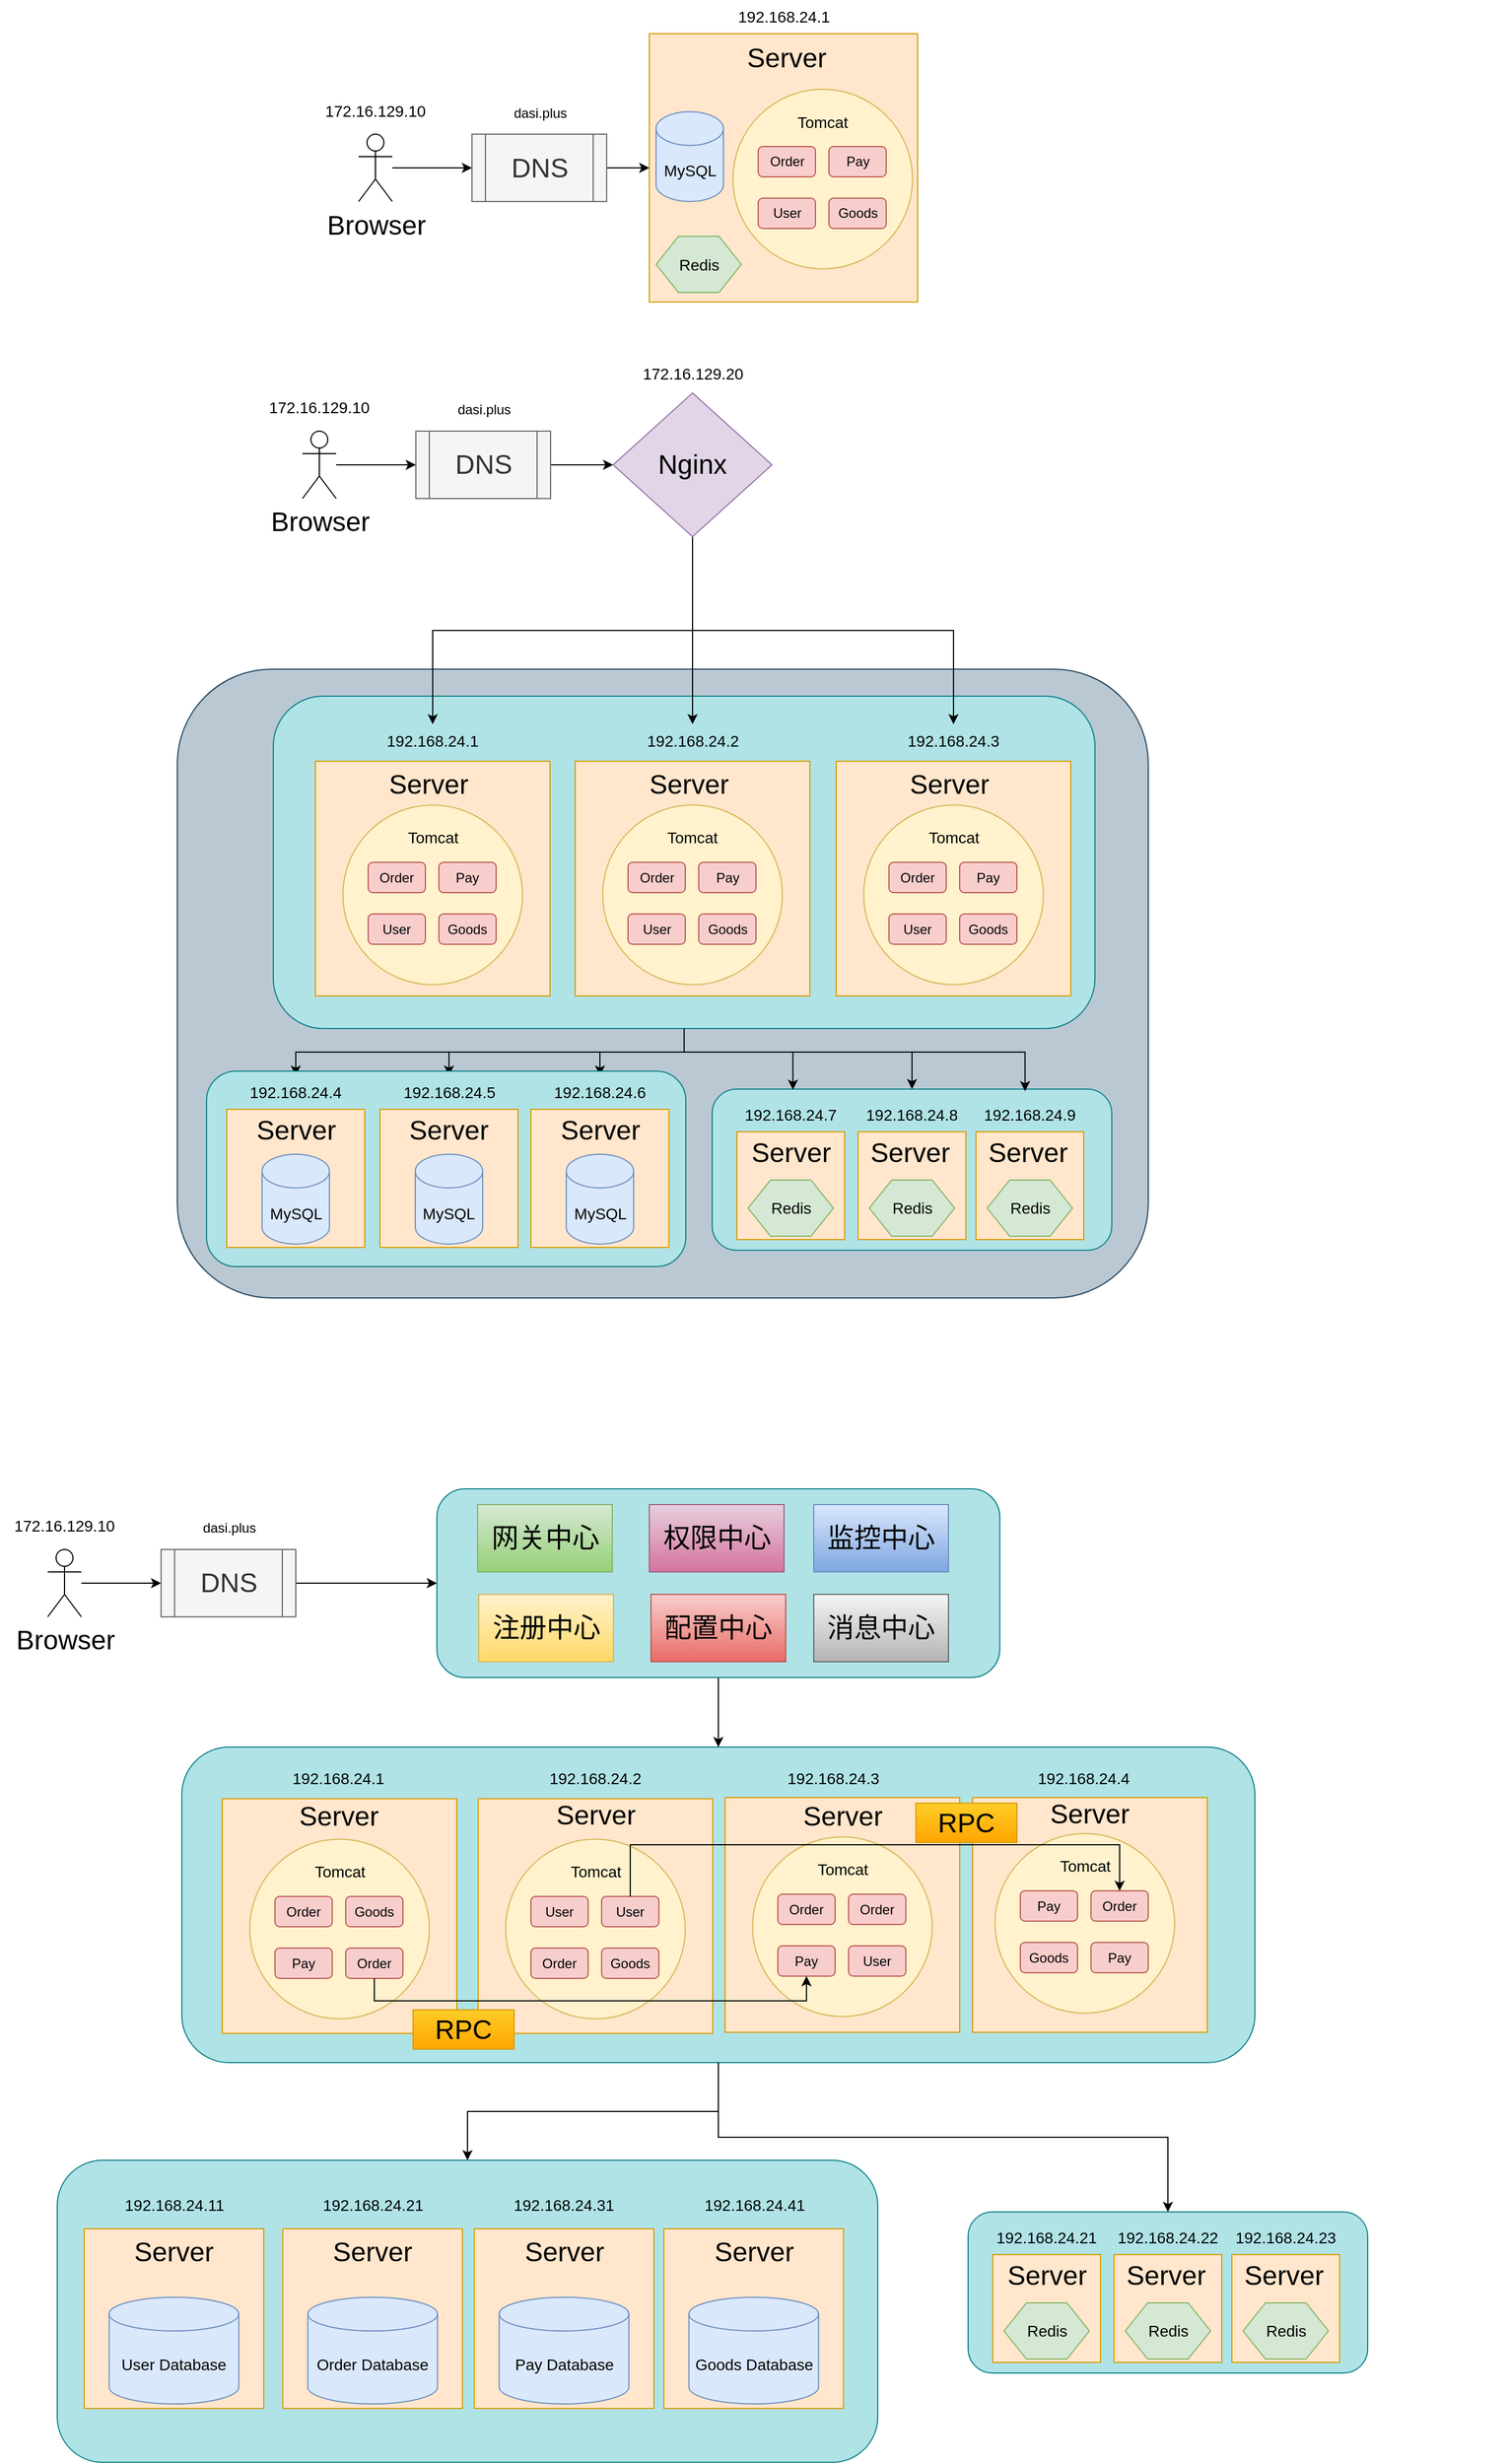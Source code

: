 <mxfile version="28.1.2">
  <diagram name="第 1 页" id="Op_Hxy2KZqNl0zdX5QgX">
    <mxGraphModel dx="1182" dy="1007" grid="0" gridSize="10" guides="1" tooltips="1" connect="1" arrows="1" fold="1" page="1" pageScale="1" pageWidth="2339" pageHeight="3300" background="none" math="0" shadow="0">
      <root>
        <mxCell id="0" />
        <mxCell id="1" parent="0" />
        <mxCell id="wkMadTR8w1mrKC2IVPZv-110" value="" style="rounded=1;whiteSpace=wrap;html=1;fillColor=#bac8d3;strokeColor=#23445d;" vertex="1" parent="1">
          <mxGeometry x="318" y="692" width="865" height="560" as="geometry" />
        </mxCell>
        <mxCell id="wkMadTR8w1mrKC2IVPZv-116" style="edgeStyle=orthogonalEdgeStyle;rounded=0;orthogonalLoop=1;jettySize=auto;html=1;exitX=0.5;exitY=1;exitDx=0;exitDy=0;entryX=0.5;entryY=0;entryDx=0;entryDy=0;" edge="1" parent="1" source="wkMadTR8w1mrKC2IVPZv-101" target="wkMadTR8w1mrKC2IVPZv-91">
          <mxGeometry relative="1" as="geometry" />
        </mxCell>
        <mxCell id="wkMadTR8w1mrKC2IVPZv-118" style="edgeStyle=orthogonalEdgeStyle;rounded=0;orthogonalLoop=1;jettySize=auto;html=1;exitX=0.5;exitY=1;exitDx=0;exitDy=0;entryX=0.5;entryY=0;entryDx=0;entryDy=0;" edge="1" parent="1" source="wkMadTR8w1mrKC2IVPZv-101" target="wkMadTR8w1mrKC2IVPZv-90">
          <mxGeometry relative="1" as="geometry" />
        </mxCell>
        <mxCell id="wkMadTR8w1mrKC2IVPZv-119" style="edgeStyle=orthogonalEdgeStyle;rounded=0;orthogonalLoop=1;jettySize=auto;html=1;exitX=0.5;exitY=1;exitDx=0;exitDy=0;entryX=0.5;entryY=0;entryDx=0;entryDy=0;" edge="1" parent="1" source="wkMadTR8w1mrKC2IVPZv-101" target="wkMadTR8w1mrKC2IVPZv-92">
          <mxGeometry relative="1" as="geometry" />
        </mxCell>
        <mxCell id="wkMadTR8w1mrKC2IVPZv-122" style="edgeStyle=orthogonalEdgeStyle;rounded=0;orthogonalLoop=1;jettySize=auto;html=1;exitX=0.5;exitY=1;exitDx=0;exitDy=0;entryX=0.5;entryY=0;entryDx=0;entryDy=0;" edge="1" parent="1" source="wkMadTR8w1mrKC2IVPZv-101" target="wkMadTR8w1mrKC2IVPZv-103">
          <mxGeometry relative="1" as="geometry">
            <Array as="points">
              <mxPoint x="770" y="1033" />
              <mxPoint x="973" y="1033" />
            </Array>
          </mxGeometry>
        </mxCell>
        <mxCell id="wkMadTR8w1mrKC2IVPZv-101" value="" style="rounded=1;whiteSpace=wrap;html=1;fillColor=#b0e3e6;strokeColor=#0e8088;" vertex="1" parent="1">
          <mxGeometry x="403.5" y="716" width="732" height="296" as="geometry" />
        </mxCell>
        <mxCell id="ODwu-5jBPMra2QIRM7yy-1" value="" style="whiteSpace=wrap;html=1;aspect=fixed;fillColor=#ffe6cc;strokeColor=#d79b00;" parent="1" vertex="1">
          <mxGeometry x="738.5" y="126" width="239" height="239" as="geometry" />
        </mxCell>
        <mxCell id="wkMadTR8w1mrKC2IVPZv-1" value="&lt;font style=&quot;font-size: 24px;&quot;&gt;Server&lt;/font&gt;" style="text;html=1;align=center;verticalAlign=middle;whiteSpace=wrap;rounded=0;" vertex="1" parent="1">
          <mxGeometry x="811" y="132.5" width="100" height="30" as="geometry" />
        </mxCell>
        <mxCell id="wkMadTR8w1mrKC2IVPZv-2" value="&lt;font style=&quot;font-size: 14px;&quot;&gt;MySQL&lt;/font&gt;" style="shape=cylinder3;whiteSpace=wrap;html=1;boundedLbl=1;backgroundOutline=1;size=15;fillColor=#dae8fc;strokeColor=#6c8ebf;" vertex="1" parent="1">
          <mxGeometry x="744.5" y="195.5" width="60" height="80" as="geometry" />
        </mxCell>
        <mxCell id="wkMadTR8w1mrKC2IVPZv-3" value="&lt;font style=&quot;font-size: 14px;&quot;&gt;Redis&lt;/font&gt;" style="shape=hexagon;perimeter=hexagonPerimeter2;whiteSpace=wrap;html=1;fixedSize=1;fillColor=#d5e8d4;strokeColor=#82b366;" vertex="1" parent="1">
          <mxGeometry x="744.5" y="306.5" width="76" height="50" as="geometry" />
        </mxCell>
        <mxCell id="wkMadTR8w1mrKC2IVPZv-5" value="&lt;font style=&quot;font-size: 14px;&quot;&gt;192.168.24.1&lt;/font&gt;" style="text;html=1;align=center;verticalAlign=middle;whiteSpace=wrap;rounded=0;" vertex="1" parent="1">
          <mxGeometry x="800.5" y="96" width="115" height="30" as="geometry" />
        </mxCell>
        <mxCell id="wkMadTR8w1mrKC2IVPZv-15" style="edgeStyle=orthogonalEdgeStyle;rounded=0;orthogonalLoop=1;jettySize=auto;html=1;entryX=0;entryY=0.5;entryDx=0;entryDy=0;" edge="1" parent="1" source="wkMadTR8w1mrKC2IVPZv-6" target="wkMadTR8w1mrKC2IVPZv-12">
          <mxGeometry relative="1" as="geometry" />
        </mxCell>
        <mxCell id="wkMadTR8w1mrKC2IVPZv-6" value="&lt;font style=&quot;font-size: 24px;&quot;&gt;Browser&lt;/font&gt;" style="shape=umlActor;verticalLabelPosition=bottom;verticalAlign=top;html=1;outlineConnect=0;" vertex="1" parent="1">
          <mxGeometry x="479.5" y="215.5" width="30" height="60" as="geometry" />
        </mxCell>
        <mxCell id="wkMadTR8w1mrKC2IVPZv-24" style="edgeStyle=orthogonalEdgeStyle;rounded=0;orthogonalLoop=1;jettySize=auto;html=1;exitX=1;exitY=0.5;exitDx=0;exitDy=0;entryX=0;entryY=0.5;entryDx=0;entryDy=0;" edge="1" parent="1" source="wkMadTR8w1mrKC2IVPZv-12" target="ODwu-5jBPMra2QIRM7yy-1">
          <mxGeometry relative="1" as="geometry" />
        </mxCell>
        <mxCell id="wkMadTR8w1mrKC2IVPZv-12" value="&lt;font style=&quot;font-size: 24px;&quot;&gt;DNS&lt;/font&gt;" style="shape=process;whiteSpace=wrap;html=1;backgroundOutline=1;fillColor=#f5f5f5;strokeColor=#666666;fontColor=#333333;" vertex="1" parent="1">
          <mxGeometry x="580.5" y="215.5" width="120" height="60" as="geometry" />
        </mxCell>
        <mxCell id="wkMadTR8w1mrKC2IVPZv-16" value="dasi.plus" style="text;html=1;align=center;verticalAlign=middle;resizable=0;points=[];autosize=1;strokeColor=none;fillColor=none;" vertex="1" parent="1">
          <mxGeometry x="608" y="183.5" width="65" height="26" as="geometry" />
        </mxCell>
        <mxCell id="wkMadTR8w1mrKC2IVPZv-23" value="" style="ellipse;whiteSpace=wrap;html=1;aspect=fixed;fillColor=#fff2cc;strokeColor=#d6b656;" vertex="1" parent="1">
          <mxGeometry x="813" y="175.5" width="160" height="160" as="geometry" />
        </mxCell>
        <mxCell id="wkMadTR8w1mrKC2IVPZv-17" value="&lt;font style=&quot;font-size: 14px;&quot;&gt;Tomcat&lt;/font&gt;" style="text;html=1;align=center;verticalAlign=middle;whiteSpace=wrap;rounded=0;" vertex="1" parent="1">
          <mxGeometry x="863" y="189.5" width="60" height="30" as="geometry" />
        </mxCell>
        <mxCell id="wkMadTR8w1mrKC2IVPZv-18" value="Order" style="rounded=1;whiteSpace=wrap;html=1;fillColor=#f8cecc;strokeColor=#b85450;" vertex="1" parent="1">
          <mxGeometry x="835.5" y="226.5" width="51" height="27" as="geometry" />
        </mxCell>
        <mxCell id="wkMadTR8w1mrKC2IVPZv-19" value="Pay" style="rounded=1;whiteSpace=wrap;html=1;fillColor=#f8cecc;strokeColor=#b85450;" vertex="1" parent="1">
          <mxGeometry x="898.5" y="226.5" width="51" height="27" as="geometry" />
        </mxCell>
        <mxCell id="wkMadTR8w1mrKC2IVPZv-21" value="Goods" style="rounded=1;whiteSpace=wrap;html=1;fillColor=#f8cecc;strokeColor=#b85450;" vertex="1" parent="1">
          <mxGeometry x="898.5" y="272.5" width="51" height="27" as="geometry" />
        </mxCell>
        <mxCell id="wkMadTR8w1mrKC2IVPZv-22" value="User" style="rounded=1;whiteSpace=wrap;html=1;fillColor=#f8cecc;strokeColor=#b85450;" vertex="1" parent="1">
          <mxGeometry x="835.5" y="272.5" width="51" height="27" as="geometry" />
        </mxCell>
        <mxCell id="wkMadTR8w1mrKC2IVPZv-26" value="&lt;font style=&quot;font-size: 14px;&quot;&gt;172.16.129.10&lt;/font&gt;" style="text;html=1;align=center;verticalAlign=middle;whiteSpace=wrap;rounded=0;" vertex="1" parent="1">
          <mxGeometry x="437" y="179.5" width="115" height="30" as="geometry" />
        </mxCell>
        <mxCell id="wkMadTR8w1mrKC2IVPZv-27" style="edgeStyle=orthogonalEdgeStyle;rounded=0;orthogonalLoop=1;jettySize=auto;html=1;entryX=0;entryY=0.5;entryDx=0;entryDy=0;" edge="1" parent="1" source="wkMadTR8w1mrKC2IVPZv-28" target="wkMadTR8w1mrKC2IVPZv-29">
          <mxGeometry relative="1" as="geometry" />
        </mxCell>
        <mxCell id="wkMadTR8w1mrKC2IVPZv-28" value="&lt;font style=&quot;font-size: 24px;&quot;&gt;Browser&lt;/font&gt;" style="shape=umlActor;verticalLabelPosition=bottom;verticalAlign=top;html=1;outlineConnect=0;" vertex="1" parent="1">
          <mxGeometry x="429.5" y="480" width="30" height="60" as="geometry" />
        </mxCell>
        <mxCell id="wkMadTR8w1mrKC2IVPZv-100" style="edgeStyle=orthogonalEdgeStyle;rounded=0;orthogonalLoop=1;jettySize=auto;html=1;exitX=1;exitY=0.5;exitDx=0;exitDy=0;entryX=0;entryY=0.5;entryDx=0;entryDy=0;" edge="1" parent="1" source="wkMadTR8w1mrKC2IVPZv-29" target="wkMadTR8w1mrKC2IVPZv-99">
          <mxGeometry relative="1" as="geometry" />
        </mxCell>
        <mxCell id="wkMadTR8w1mrKC2IVPZv-29" value="&lt;font style=&quot;font-size: 24px;&quot;&gt;DNS&lt;/font&gt;" style="shape=process;whiteSpace=wrap;html=1;backgroundOutline=1;fillColor=#f5f5f5;strokeColor=#666666;fontColor=#333333;" vertex="1" parent="1">
          <mxGeometry x="530.5" y="480" width="120" height="60" as="geometry" />
        </mxCell>
        <mxCell id="wkMadTR8w1mrKC2IVPZv-30" value="dasi.plus" style="text;html=1;align=center;verticalAlign=middle;resizable=0;points=[];autosize=1;strokeColor=none;fillColor=none;" vertex="1" parent="1">
          <mxGeometry x="558" y="448" width="65" height="26" as="geometry" />
        </mxCell>
        <mxCell id="wkMadTR8w1mrKC2IVPZv-31" value="&lt;font style=&quot;font-size: 14px;&quot;&gt;172.16.129.10&lt;/font&gt;" style="text;html=1;align=center;verticalAlign=middle;whiteSpace=wrap;rounded=0;" vertex="1" parent="1">
          <mxGeometry x="387" y="444" width="115" height="30" as="geometry" />
        </mxCell>
        <mxCell id="wkMadTR8w1mrKC2IVPZv-32" value="" style="whiteSpace=wrap;html=1;aspect=fixed;fillColor=#ffe6cc;strokeColor=#d79b00;" vertex="1" parent="1">
          <mxGeometry x="441" y="774" width="209" height="209" as="geometry" />
        </mxCell>
        <mxCell id="wkMadTR8w1mrKC2IVPZv-33" value="&lt;font style=&quot;font-size: 24px;&quot;&gt;Server&lt;/font&gt;" style="text;html=1;align=center;verticalAlign=middle;whiteSpace=wrap;rounded=0;" vertex="1" parent="1">
          <mxGeometry x="492" y="780" width="100" height="30" as="geometry" />
        </mxCell>
        <mxCell id="wkMadTR8w1mrKC2IVPZv-36" value="&lt;font style=&quot;font-size: 14px;&quot;&gt;192.168.24.1&lt;/font&gt;" style="text;html=1;align=center;verticalAlign=middle;whiteSpace=wrap;rounded=0;" vertex="1" parent="1">
          <mxGeometry x="488" y="741" width="115" height="30" as="geometry" />
        </mxCell>
        <mxCell id="wkMadTR8w1mrKC2IVPZv-43" value="" style="group" vertex="1" connectable="0" parent="1">
          <mxGeometry x="465.5" y="813" width="160" height="160" as="geometry" />
        </mxCell>
        <mxCell id="wkMadTR8w1mrKC2IVPZv-37" value="" style="ellipse;whiteSpace=wrap;html=1;aspect=fixed;fillColor=#fff2cc;strokeColor=#d6b656;" vertex="1" parent="wkMadTR8w1mrKC2IVPZv-43">
          <mxGeometry width="160" height="160" as="geometry" />
        </mxCell>
        <mxCell id="wkMadTR8w1mrKC2IVPZv-38" value="&lt;font style=&quot;font-size: 14px;&quot;&gt;Tomcat&lt;/font&gt;" style="text;html=1;align=center;verticalAlign=middle;whiteSpace=wrap;rounded=0;" vertex="1" parent="wkMadTR8w1mrKC2IVPZv-43">
          <mxGeometry x="50" y="14" width="60" height="30" as="geometry" />
        </mxCell>
        <mxCell id="wkMadTR8w1mrKC2IVPZv-39" value="Order" style="rounded=1;whiteSpace=wrap;html=1;fillColor=#f8cecc;strokeColor=#b85450;" vertex="1" parent="wkMadTR8w1mrKC2IVPZv-43">
          <mxGeometry x="22.5" y="51" width="51" height="27" as="geometry" />
        </mxCell>
        <mxCell id="wkMadTR8w1mrKC2IVPZv-40" value="Pay" style="rounded=1;whiteSpace=wrap;html=1;fillColor=#f8cecc;strokeColor=#b85450;" vertex="1" parent="wkMadTR8w1mrKC2IVPZv-43">
          <mxGeometry x="85.5" y="51" width="51" height="27" as="geometry" />
        </mxCell>
        <mxCell id="wkMadTR8w1mrKC2IVPZv-41" value="Goods" style="rounded=1;whiteSpace=wrap;html=1;fillColor=#f8cecc;strokeColor=#b85450;" vertex="1" parent="wkMadTR8w1mrKC2IVPZv-43">
          <mxGeometry x="85.5" y="97" width="51" height="27" as="geometry" />
        </mxCell>
        <mxCell id="wkMadTR8w1mrKC2IVPZv-42" value="User" style="rounded=1;whiteSpace=wrap;html=1;fillColor=#f8cecc;strokeColor=#b85450;" vertex="1" parent="wkMadTR8w1mrKC2IVPZv-43">
          <mxGeometry x="22.5" y="97" width="51" height="27" as="geometry" />
        </mxCell>
        <mxCell id="wkMadTR8w1mrKC2IVPZv-45" value="" style="whiteSpace=wrap;html=1;aspect=fixed;fillColor=#ffe6cc;strokeColor=#d79b00;" vertex="1" parent="1">
          <mxGeometry x="672.5" y="774" width="209" height="209" as="geometry" />
        </mxCell>
        <mxCell id="wkMadTR8w1mrKC2IVPZv-46" value="&lt;font style=&quot;font-size: 24px;&quot;&gt;Server&lt;/font&gt;" style="text;html=1;align=center;verticalAlign=middle;whiteSpace=wrap;rounded=0;" vertex="1" parent="1">
          <mxGeometry x="723.5" y="780" width="100" height="30" as="geometry" />
        </mxCell>
        <mxCell id="wkMadTR8w1mrKC2IVPZv-47" value="&lt;font style=&quot;font-size: 14px;&quot;&gt;192.168.24.2&lt;/font&gt;" style="text;html=1;align=center;verticalAlign=middle;whiteSpace=wrap;rounded=0;" vertex="1" parent="1">
          <mxGeometry x="719.5" y="741" width="115" height="30" as="geometry" />
        </mxCell>
        <mxCell id="wkMadTR8w1mrKC2IVPZv-48" value="" style="group" vertex="1" connectable="0" parent="1">
          <mxGeometry x="697" y="813" width="160" height="160" as="geometry" />
        </mxCell>
        <mxCell id="wkMadTR8w1mrKC2IVPZv-49" value="" style="ellipse;whiteSpace=wrap;html=1;aspect=fixed;fillColor=#fff2cc;strokeColor=#d6b656;" vertex="1" parent="wkMadTR8w1mrKC2IVPZv-48">
          <mxGeometry width="160" height="160" as="geometry" />
        </mxCell>
        <mxCell id="wkMadTR8w1mrKC2IVPZv-50" value="&lt;font style=&quot;font-size: 14px;&quot;&gt;Tomcat&lt;/font&gt;" style="text;html=1;align=center;verticalAlign=middle;whiteSpace=wrap;rounded=0;" vertex="1" parent="wkMadTR8w1mrKC2IVPZv-48">
          <mxGeometry x="50" y="14" width="60" height="30" as="geometry" />
        </mxCell>
        <mxCell id="wkMadTR8w1mrKC2IVPZv-51" value="Order" style="rounded=1;whiteSpace=wrap;html=1;fillColor=#f8cecc;strokeColor=#b85450;" vertex="1" parent="wkMadTR8w1mrKC2IVPZv-48">
          <mxGeometry x="22.5" y="51" width="51" height="27" as="geometry" />
        </mxCell>
        <mxCell id="wkMadTR8w1mrKC2IVPZv-52" value="Pay" style="rounded=1;whiteSpace=wrap;html=1;fillColor=#f8cecc;strokeColor=#b85450;" vertex="1" parent="wkMadTR8w1mrKC2IVPZv-48">
          <mxGeometry x="85.5" y="51" width="51" height="27" as="geometry" />
        </mxCell>
        <mxCell id="wkMadTR8w1mrKC2IVPZv-53" value="Goods" style="rounded=1;whiteSpace=wrap;html=1;fillColor=#f8cecc;strokeColor=#b85450;" vertex="1" parent="wkMadTR8w1mrKC2IVPZv-48">
          <mxGeometry x="85.5" y="97" width="51" height="27" as="geometry" />
        </mxCell>
        <mxCell id="wkMadTR8w1mrKC2IVPZv-54" value="User" style="rounded=1;whiteSpace=wrap;html=1;fillColor=#f8cecc;strokeColor=#b85450;" vertex="1" parent="wkMadTR8w1mrKC2IVPZv-48">
          <mxGeometry x="22.5" y="97" width="51" height="27" as="geometry" />
        </mxCell>
        <mxCell id="wkMadTR8w1mrKC2IVPZv-66" value="" style="whiteSpace=wrap;html=1;aspect=fixed;fillColor=#ffe6cc;strokeColor=#d79b00;" vertex="1" parent="1">
          <mxGeometry x="905" y="774" width="209" height="209" as="geometry" />
        </mxCell>
        <mxCell id="wkMadTR8w1mrKC2IVPZv-67" value="&lt;font style=&quot;font-size: 24px;&quot;&gt;Server&lt;/font&gt;" style="text;html=1;align=center;verticalAlign=middle;whiteSpace=wrap;rounded=0;" vertex="1" parent="1">
          <mxGeometry x="956" y="780" width="100" height="30" as="geometry" />
        </mxCell>
        <mxCell id="wkMadTR8w1mrKC2IVPZv-68" value="&lt;font style=&quot;font-size: 14px;&quot;&gt;192.168.24.3&lt;/font&gt;" style="text;html=1;align=center;verticalAlign=middle;whiteSpace=wrap;rounded=0;" vertex="1" parent="1">
          <mxGeometry x="952" y="741" width="115" height="30" as="geometry" />
        </mxCell>
        <mxCell id="wkMadTR8w1mrKC2IVPZv-69" value="" style="group" vertex="1" connectable="0" parent="1">
          <mxGeometry x="929.5" y="813" width="160" height="160" as="geometry" />
        </mxCell>
        <mxCell id="wkMadTR8w1mrKC2IVPZv-70" value="" style="ellipse;whiteSpace=wrap;html=1;aspect=fixed;fillColor=#fff2cc;strokeColor=#d6b656;" vertex="1" parent="wkMadTR8w1mrKC2IVPZv-69">
          <mxGeometry width="160" height="160" as="geometry" />
        </mxCell>
        <mxCell id="wkMadTR8w1mrKC2IVPZv-71" value="&lt;font style=&quot;font-size: 14px;&quot;&gt;Tomcat&lt;/font&gt;" style="text;html=1;align=center;verticalAlign=middle;whiteSpace=wrap;rounded=0;" vertex="1" parent="wkMadTR8w1mrKC2IVPZv-69">
          <mxGeometry x="50" y="14" width="60" height="30" as="geometry" />
        </mxCell>
        <mxCell id="wkMadTR8w1mrKC2IVPZv-72" value="Order" style="rounded=1;whiteSpace=wrap;html=1;fillColor=#f8cecc;strokeColor=#b85450;" vertex="1" parent="wkMadTR8w1mrKC2IVPZv-69">
          <mxGeometry x="22.5" y="51" width="51" height="27" as="geometry" />
        </mxCell>
        <mxCell id="wkMadTR8w1mrKC2IVPZv-73" value="Pay" style="rounded=1;whiteSpace=wrap;html=1;fillColor=#f8cecc;strokeColor=#b85450;" vertex="1" parent="wkMadTR8w1mrKC2IVPZv-69">
          <mxGeometry x="85.5" y="51" width="51" height="27" as="geometry" />
        </mxCell>
        <mxCell id="wkMadTR8w1mrKC2IVPZv-74" value="Goods" style="rounded=1;whiteSpace=wrap;html=1;fillColor=#f8cecc;strokeColor=#b85450;" vertex="1" parent="wkMadTR8w1mrKC2IVPZv-69">
          <mxGeometry x="85.5" y="97" width="51" height="27" as="geometry" />
        </mxCell>
        <mxCell id="wkMadTR8w1mrKC2IVPZv-75" value="User" style="rounded=1;whiteSpace=wrap;html=1;fillColor=#f8cecc;strokeColor=#b85450;" vertex="1" parent="wkMadTR8w1mrKC2IVPZv-69">
          <mxGeometry x="22.5" y="97" width="51" height="27" as="geometry" />
        </mxCell>
        <mxCell id="wkMadTR8w1mrKC2IVPZv-111" style="edgeStyle=orthogonalEdgeStyle;rounded=0;orthogonalLoop=1;jettySize=auto;html=1;exitX=0.5;exitY=1;exitDx=0;exitDy=0;entryX=0.5;entryY=0;entryDx=0;entryDy=0;" edge="1" parent="1" source="wkMadTR8w1mrKC2IVPZv-99" target="wkMadTR8w1mrKC2IVPZv-36">
          <mxGeometry relative="1" as="geometry" />
        </mxCell>
        <mxCell id="wkMadTR8w1mrKC2IVPZv-112" style="edgeStyle=orthogonalEdgeStyle;rounded=0;orthogonalLoop=1;jettySize=auto;html=1;exitX=0.5;exitY=1;exitDx=0;exitDy=0;" edge="1" parent="1" source="wkMadTR8w1mrKC2IVPZv-99" target="wkMadTR8w1mrKC2IVPZv-47">
          <mxGeometry relative="1" as="geometry" />
        </mxCell>
        <mxCell id="wkMadTR8w1mrKC2IVPZv-113" style="edgeStyle=orthogonalEdgeStyle;rounded=0;orthogonalLoop=1;jettySize=auto;html=1;exitX=0.5;exitY=1;exitDx=0;exitDy=0;" edge="1" parent="1" source="wkMadTR8w1mrKC2IVPZv-99" target="wkMadTR8w1mrKC2IVPZv-68">
          <mxGeometry relative="1" as="geometry" />
        </mxCell>
        <mxCell id="wkMadTR8w1mrKC2IVPZv-99" value="&lt;font style=&quot;font-size: 24px;&quot;&gt;Nginx&lt;/font&gt;" style="rhombus;whiteSpace=wrap;html=1;fillColor=#e1d5e7;strokeColor=#9673a6;" vertex="1" parent="1">
          <mxGeometry x="706.25" y="446" width="141.5" height="128" as="geometry" />
        </mxCell>
        <mxCell id="wkMadTR8w1mrKC2IVPZv-105" value="" style="group" vertex="1" connectable="0" parent="1">
          <mxGeometry x="807" y="1074" width="343.5" height="135.5" as="geometry" />
        </mxCell>
        <mxCell id="wkMadTR8w1mrKC2IVPZv-103" value="" style="rounded=1;whiteSpace=wrap;html=1;fillColor=#b0e3e6;strokeColor=#0e8088;" vertex="1" parent="wkMadTR8w1mrKC2IVPZv-105">
          <mxGeometry x="-12.5" y="-8" width="356" height="143.5" as="geometry" />
        </mxCell>
        <mxCell id="wkMadTR8w1mrKC2IVPZv-81" value="" style="whiteSpace=wrap;html=1;aspect=fixed;fillColor=#ffe6cc;strokeColor=#d79b00;" vertex="1" parent="wkMadTR8w1mrKC2IVPZv-105">
          <mxGeometry x="9.5" y="30" width="96" height="96" as="geometry" />
        </mxCell>
        <mxCell id="wkMadTR8w1mrKC2IVPZv-35" value="&lt;font style=&quot;font-size: 14px;&quot;&gt;Redis&lt;/font&gt;" style="shape=hexagon;perimeter=hexagonPerimeter2;whiteSpace=wrap;html=1;fixedSize=1;fillColor=#d5e8d4;strokeColor=#82b366;" vertex="1" parent="wkMadTR8w1mrKC2IVPZv-105">
          <mxGeometry x="19.5" y="73" width="76" height="50" as="geometry" />
        </mxCell>
        <mxCell id="wkMadTR8w1mrKC2IVPZv-83" value="" style="whiteSpace=wrap;html=1;aspect=fixed;fillColor=#ffe6cc;strokeColor=#d79b00;" vertex="1" parent="wkMadTR8w1mrKC2IVPZv-105">
          <mxGeometry x="117.5" y="30" width="96" height="96" as="geometry" />
        </mxCell>
        <mxCell id="wkMadTR8w1mrKC2IVPZv-84" value="&lt;font style=&quot;font-size: 14px;&quot;&gt;Redis&lt;/font&gt;" style="shape=hexagon;perimeter=hexagonPerimeter2;whiteSpace=wrap;html=1;fixedSize=1;fillColor=#d5e8d4;strokeColor=#82b366;" vertex="1" parent="wkMadTR8w1mrKC2IVPZv-105">
          <mxGeometry x="127.5" y="73" width="76" height="50" as="geometry" />
        </mxCell>
        <mxCell id="wkMadTR8w1mrKC2IVPZv-85" value="" style="whiteSpace=wrap;html=1;aspect=fixed;fillColor=#ffe6cc;strokeColor=#d79b00;" vertex="1" parent="wkMadTR8w1mrKC2IVPZv-105">
          <mxGeometry x="222.5" y="30" width="96" height="96" as="geometry" />
        </mxCell>
        <mxCell id="wkMadTR8w1mrKC2IVPZv-86" value="&lt;font style=&quot;font-size: 14px;&quot;&gt;Redis&lt;/font&gt;" style="shape=hexagon;perimeter=hexagonPerimeter2;whiteSpace=wrap;html=1;fixedSize=1;fillColor=#d5e8d4;strokeColor=#82b366;" vertex="1" parent="wkMadTR8w1mrKC2IVPZv-105">
          <mxGeometry x="232.5" y="73" width="76" height="50" as="geometry" />
        </mxCell>
        <mxCell id="wkMadTR8w1mrKC2IVPZv-93" value="&lt;font style=&quot;font-size: 14px;&quot;&gt;192.168.24.7&lt;/font&gt;" style="text;html=1;align=center;verticalAlign=middle;whiteSpace=wrap;rounded=0;" vertex="1" parent="wkMadTR8w1mrKC2IVPZv-105">
          <mxGeometry width="115" height="30" as="geometry" />
        </mxCell>
        <mxCell id="wkMadTR8w1mrKC2IVPZv-94" value="&lt;font style=&quot;font-size: 14px;&quot;&gt;192.168.24.8&lt;/font&gt;" style="text;html=1;align=center;verticalAlign=middle;whiteSpace=wrap;rounded=0;" vertex="1" parent="wkMadTR8w1mrKC2IVPZv-105">
          <mxGeometry x="108" width="115" height="30" as="geometry" />
        </mxCell>
        <mxCell id="wkMadTR8w1mrKC2IVPZv-95" value="&lt;font style=&quot;font-size: 14px;&quot;&gt;192.168.24.9&lt;/font&gt;" style="text;html=1;align=center;verticalAlign=middle;whiteSpace=wrap;rounded=0;" vertex="1" parent="wkMadTR8w1mrKC2IVPZv-105">
          <mxGeometry x="213" width="115" height="30" as="geometry" />
        </mxCell>
        <mxCell id="wkMadTR8w1mrKC2IVPZv-96" value="&lt;font style=&quot;font-size: 24px;&quot;&gt;Server&lt;/font&gt;" style="text;html=1;align=center;verticalAlign=middle;whiteSpace=wrap;rounded=0;" vertex="1" parent="wkMadTR8w1mrKC2IVPZv-105">
          <mxGeometry x="7.5" y="34" width="100" height="30" as="geometry" />
        </mxCell>
        <mxCell id="wkMadTR8w1mrKC2IVPZv-97" value="&lt;font style=&quot;font-size: 24px;&quot;&gt;Server&lt;/font&gt;" style="text;html=1;align=center;verticalAlign=middle;whiteSpace=wrap;rounded=0;" vertex="1" parent="wkMadTR8w1mrKC2IVPZv-105">
          <mxGeometry x="113.5" y="34" width="100" height="30" as="geometry" />
        </mxCell>
        <mxCell id="wkMadTR8w1mrKC2IVPZv-98" value="&lt;font style=&quot;font-size: 24px;&quot;&gt;Server&lt;/font&gt;" style="text;html=1;align=center;verticalAlign=middle;whiteSpace=wrap;rounded=0;" vertex="1" parent="wkMadTR8w1mrKC2IVPZv-105">
          <mxGeometry x="218.5" y="34" width="100" height="30" as="geometry" />
        </mxCell>
        <mxCell id="wkMadTR8w1mrKC2IVPZv-108" value="" style="group" vertex="1" connectable="0" parent="1">
          <mxGeometry x="344" y="1050" width="427" height="174" as="geometry" />
        </mxCell>
        <mxCell id="wkMadTR8w1mrKC2IVPZv-102" value="" style="rounded=1;whiteSpace=wrap;html=1;fillColor=#b0e3e6;strokeColor=#0e8088;" vertex="1" parent="wkMadTR8w1mrKC2IVPZv-108">
          <mxGeometry width="427" height="174" as="geometry" />
        </mxCell>
        <mxCell id="wkMadTR8w1mrKC2IVPZv-76" value="" style="whiteSpace=wrap;html=1;aspect=fixed;fillColor=#ffe6cc;strokeColor=#d79b00;" vertex="1" parent="wkMadTR8w1mrKC2IVPZv-108">
          <mxGeometry x="18" y="34" width="123" height="123" as="geometry" />
        </mxCell>
        <mxCell id="wkMadTR8w1mrKC2IVPZv-34" value="&lt;font style=&quot;font-size: 14px;&quot;&gt;MySQL&lt;/font&gt;" style="shape=cylinder3;whiteSpace=wrap;html=1;boundedLbl=1;backgroundOutline=1;size=15;fillColor=#dae8fc;strokeColor=#6c8ebf;" vertex="1" parent="wkMadTR8w1mrKC2IVPZv-108">
          <mxGeometry x="49.5" y="74" width="60" height="80" as="geometry" />
        </mxCell>
        <mxCell id="wkMadTR8w1mrKC2IVPZv-77" value="" style="whiteSpace=wrap;html=1;aspect=fixed;fillColor=#ffe6cc;strokeColor=#d79b00;" vertex="1" parent="wkMadTR8w1mrKC2IVPZv-108">
          <mxGeometry x="154.5" y="34" width="123" height="123" as="geometry" />
        </mxCell>
        <mxCell id="wkMadTR8w1mrKC2IVPZv-78" value="&lt;font style=&quot;font-size: 14px;&quot;&gt;MySQL&lt;/font&gt;" style="shape=cylinder3;whiteSpace=wrap;html=1;boundedLbl=1;backgroundOutline=1;size=15;fillColor=#dae8fc;strokeColor=#6c8ebf;" vertex="1" parent="wkMadTR8w1mrKC2IVPZv-108">
          <mxGeometry x="186" y="74" width="60" height="80" as="geometry" />
        </mxCell>
        <mxCell id="wkMadTR8w1mrKC2IVPZv-79" value="" style="whiteSpace=wrap;html=1;aspect=fixed;fillColor=#ffe6cc;strokeColor=#d79b00;" vertex="1" parent="wkMadTR8w1mrKC2IVPZv-108">
          <mxGeometry x="289" y="34" width="123" height="123" as="geometry" />
        </mxCell>
        <mxCell id="wkMadTR8w1mrKC2IVPZv-80" value="&lt;font style=&quot;font-size: 14px;&quot;&gt;MySQL&lt;/font&gt;" style="shape=cylinder3;whiteSpace=wrap;html=1;boundedLbl=1;backgroundOutline=1;size=15;fillColor=#dae8fc;strokeColor=#6c8ebf;" vertex="1" parent="wkMadTR8w1mrKC2IVPZv-108">
          <mxGeometry x="320.5" y="74" width="60" height="80" as="geometry" />
        </mxCell>
        <mxCell id="wkMadTR8w1mrKC2IVPZv-87" value="&lt;font style=&quot;font-size: 24px;&quot;&gt;Server&lt;/font&gt;" style="text;html=1;align=center;verticalAlign=middle;whiteSpace=wrap;rounded=0;" vertex="1" parent="wkMadTR8w1mrKC2IVPZv-108">
          <mxGeometry x="29.5" y="38" width="100" height="30" as="geometry" />
        </mxCell>
        <mxCell id="wkMadTR8w1mrKC2IVPZv-88" value="&lt;font style=&quot;font-size: 24px;&quot;&gt;Server&lt;/font&gt;" style="text;html=1;align=center;verticalAlign=middle;whiteSpace=wrap;rounded=0;" vertex="1" parent="wkMadTR8w1mrKC2IVPZv-108">
          <mxGeometry x="166" y="38" width="100" height="30" as="geometry" />
        </mxCell>
        <mxCell id="wkMadTR8w1mrKC2IVPZv-89" value="&lt;font style=&quot;font-size: 24px;&quot;&gt;Server&lt;/font&gt;" style="text;html=1;align=center;verticalAlign=middle;whiteSpace=wrap;rounded=0;" vertex="1" parent="wkMadTR8w1mrKC2IVPZv-108">
          <mxGeometry x="300.5" y="38" width="100" height="30" as="geometry" />
        </mxCell>
        <mxCell id="wkMadTR8w1mrKC2IVPZv-90" value="&lt;font style=&quot;font-size: 14px;&quot;&gt;192.168.24.4&lt;/font&gt;" style="text;html=1;align=center;verticalAlign=middle;whiteSpace=wrap;rounded=0;" vertex="1" parent="wkMadTR8w1mrKC2IVPZv-108">
          <mxGeometry x="22" y="4" width="115" height="30" as="geometry" />
        </mxCell>
        <mxCell id="wkMadTR8w1mrKC2IVPZv-91" value="&lt;font style=&quot;font-size: 14px;&quot;&gt;192.168.24.5&lt;/font&gt;" style="text;html=1;align=center;verticalAlign=middle;whiteSpace=wrap;rounded=0;" vertex="1" parent="wkMadTR8w1mrKC2IVPZv-108">
          <mxGeometry x="158.5" y="4" width="115" height="30" as="geometry" />
        </mxCell>
        <mxCell id="wkMadTR8w1mrKC2IVPZv-92" value="&lt;font style=&quot;font-size: 14px;&quot;&gt;192.168.24.6&lt;/font&gt;" style="text;html=1;align=center;verticalAlign=middle;whiteSpace=wrap;rounded=0;" vertex="1" parent="wkMadTR8w1mrKC2IVPZv-108">
          <mxGeometry x="293" y="4" width="115" height="30" as="geometry" />
        </mxCell>
        <mxCell id="wkMadTR8w1mrKC2IVPZv-115" value="&lt;font style=&quot;font-size: 14px;&quot;&gt;172.16.129.20&lt;/font&gt;" style="text;html=1;align=center;verticalAlign=middle;whiteSpace=wrap;rounded=0;" vertex="1" parent="1">
          <mxGeometry x="719.5" y="414" width="115" height="30" as="geometry" />
        </mxCell>
        <mxCell id="wkMadTR8w1mrKC2IVPZv-121" style="edgeStyle=orthogonalEdgeStyle;rounded=0;orthogonalLoop=1;jettySize=auto;html=1;exitX=0.5;exitY=1;exitDx=0;exitDy=0;entryX=0.202;entryY=0.004;entryDx=0;entryDy=0;entryPerimeter=0;" edge="1" parent="1" source="wkMadTR8w1mrKC2IVPZv-101" target="wkMadTR8w1mrKC2IVPZv-103">
          <mxGeometry relative="1" as="geometry">
            <Array as="points">
              <mxPoint x="770" y="1033" />
              <mxPoint x="866" y="1033" />
            </Array>
          </mxGeometry>
        </mxCell>
        <mxCell id="wkMadTR8w1mrKC2IVPZv-123" style="edgeStyle=orthogonalEdgeStyle;rounded=0;orthogonalLoop=1;jettySize=auto;html=1;exitX=0.5;exitY=1;exitDx=0;exitDy=0;entryX=0.783;entryY=0.013;entryDx=0;entryDy=0;entryPerimeter=0;" edge="1" parent="1" source="wkMadTR8w1mrKC2IVPZv-101" target="wkMadTR8w1mrKC2IVPZv-103">
          <mxGeometry relative="1" as="geometry">
            <Array as="points">
              <mxPoint x="770" y="1033" />
              <mxPoint x="1073" y="1033" />
            </Array>
          </mxGeometry>
        </mxCell>
        <mxCell id="wkMadTR8w1mrKC2IVPZv-219" value="" style="group" vertex="1" connectable="0" parent="1">
          <mxGeometry x="358" y="1698" width="1144.5" height="246" as="geometry" />
        </mxCell>
        <mxCell id="wkMadTR8w1mrKC2IVPZv-275" value="" style="group" vertex="1" connectable="0" parent="wkMadTR8w1mrKC2IVPZv-219">
          <mxGeometry y="-1" width="978.5" height="247" as="geometry" />
        </mxCell>
        <mxCell id="wkMadTR8w1mrKC2IVPZv-274" value="" style="rounded=1;whiteSpace=wrap;html=1;fillColor=#b0e3e6;strokeColor=#0e8088;" vertex="1" parent="wkMadTR8w1mrKC2IVPZv-275">
          <mxGeometry x="-36" y="-45" width="956" height="281" as="geometry" />
        </mxCell>
        <mxCell id="wkMadTR8w1mrKC2IVPZv-169" value="" style="whiteSpace=wrap;html=1;aspect=fixed;fillColor=#ffe6cc;strokeColor=#d79b00;container=0;" vertex="1" parent="wkMadTR8w1mrKC2IVPZv-275">
          <mxGeometry y="1" width="209" height="209" as="geometry" />
        </mxCell>
        <mxCell id="wkMadTR8w1mrKC2IVPZv-134" value="" style="ellipse;whiteSpace=wrap;html=1;aspect=fixed;fillColor=#fff2cc;strokeColor=#d6b656;container=0;" vertex="1" parent="wkMadTR8w1mrKC2IVPZv-275">
          <mxGeometry x="24.5" y="37" width="160" height="160" as="geometry" />
        </mxCell>
        <mxCell id="wkMadTR8w1mrKC2IVPZv-135" value="&lt;font style=&quot;font-size: 14px;&quot;&gt;Tomcat&lt;/font&gt;" style="text;html=1;align=center;verticalAlign=middle;whiteSpace=wrap;rounded=0;container=0;" vertex="1" parent="wkMadTR8w1mrKC2IVPZv-275">
          <mxGeometry x="74.5" y="51" width="60" height="30" as="geometry" />
        </mxCell>
        <mxCell id="wkMadTR8w1mrKC2IVPZv-136" value="Order" style="rounded=1;whiteSpace=wrap;html=1;fillColor=#f8cecc;strokeColor=#b85450;container=0;" vertex="1" parent="wkMadTR8w1mrKC2IVPZv-275">
          <mxGeometry x="47" y="88" width="51" height="27" as="geometry" />
        </mxCell>
        <mxCell id="wkMadTR8w1mrKC2IVPZv-137" value="Goods" style="rounded=1;whiteSpace=wrap;html=1;fillColor=#f8cecc;strokeColor=#b85450;container=0;" vertex="1" parent="wkMadTR8w1mrKC2IVPZv-275">
          <mxGeometry x="110" y="88" width="51" height="27" as="geometry" />
        </mxCell>
        <mxCell id="wkMadTR8w1mrKC2IVPZv-138" value="Order" style="rounded=1;whiteSpace=wrap;html=1;fillColor=#f8cecc;strokeColor=#b85450;container=0;" vertex="1" parent="wkMadTR8w1mrKC2IVPZv-275">
          <mxGeometry x="110" y="134" width="51" height="27" as="geometry" />
        </mxCell>
        <mxCell id="wkMadTR8w1mrKC2IVPZv-139" value="Pay" style="rounded=1;whiteSpace=wrap;html=1;fillColor=#f8cecc;strokeColor=#b85450;container=0;" vertex="1" parent="wkMadTR8w1mrKC2IVPZv-275">
          <mxGeometry x="47" y="134" width="51" height="27" as="geometry" />
        </mxCell>
        <mxCell id="wkMadTR8w1mrKC2IVPZv-205" value="&lt;font style=&quot;font-size: 24px;&quot;&gt;Server&lt;/font&gt;" style="text;html=1;align=center;verticalAlign=middle;whiteSpace=wrap;rounded=0;container=0;" vertex="1" parent="wkMadTR8w1mrKC2IVPZv-275">
          <mxGeometry x="54" y="2" width="100" height="30" as="geometry" />
        </mxCell>
        <mxCell id="wkMadTR8w1mrKC2IVPZv-186" value="" style="whiteSpace=wrap;html=1;aspect=fixed;fillColor=#ffe6cc;strokeColor=#d79b00;container=0;" vertex="1" parent="wkMadTR8w1mrKC2IVPZv-275">
          <mxGeometry x="228" y="1" width="209" height="209" as="geometry" />
        </mxCell>
        <mxCell id="wkMadTR8w1mrKC2IVPZv-141" value="" style="ellipse;whiteSpace=wrap;html=1;aspect=fixed;fillColor=#fff2cc;strokeColor=#d6b656;container=0;" vertex="1" parent="wkMadTR8w1mrKC2IVPZv-275">
          <mxGeometry x="252.5" y="37" width="160" height="160" as="geometry" />
        </mxCell>
        <mxCell id="wkMadTR8w1mrKC2IVPZv-142" value="&lt;font style=&quot;font-size: 14px;&quot;&gt;Tomcat&lt;/font&gt;" style="text;html=1;align=center;verticalAlign=middle;whiteSpace=wrap;rounded=0;container=0;" vertex="1" parent="wkMadTR8w1mrKC2IVPZv-275">
          <mxGeometry x="302.5" y="51" width="60" height="30" as="geometry" />
        </mxCell>
        <mxCell id="wkMadTR8w1mrKC2IVPZv-143" value="User" style="rounded=1;whiteSpace=wrap;html=1;fillColor=#f8cecc;strokeColor=#b85450;container=0;" vertex="1" parent="wkMadTR8w1mrKC2IVPZv-275">
          <mxGeometry x="275" y="88" width="51" height="27" as="geometry" />
        </mxCell>
        <mxCell id="wkMadTR8w1mrKC2IVPZv-144" value="User" style="rounded=1;whiteSpace=wrap;html=1;fillColor=#f8cecc;strokeColor=#b85450;container=0;" vertex="1" parent="wkMadTR8w1mrKC2IVPZv-275">
          <mxGeometry x="338" y="88" width="51" height="27" as="geometry" />
        </mxCell>
        <mxCell id="wkMadTR8w1mrKC2IVPZv-145" value="Goods" style="rounded=1;whiteSpace=wrap;html=1;fillColor=#f8cecc;strokeColor=#b85450;container=0;" vertex="1" parent="wkMadTR8w1mrKC2IVPZv-275">
          <mxGeometry x="338" y="134" width="51" height="27" as="geometry" />
        </mxCell>
        <mxCell id="wkMadTR8w1mrKC2IVPZv-146" value="Order" style="rounded=1;whiteSpace=wrap;html=1;fillColor=#f8cecc;strokeColor=#b85450;container=0;" vertex="1" parent="wkMadTR8w1mrKC2IVPZv-275">
          <mxGeometry x="275" y="134" width="51" height="27" as="geometry" />
        </mxCell>
        <mxCell id="wkMadTR8w1mrKC2IVPZv-206" value="&lt;font style=&quot;font-size: 24px;&quot;&gt;Server&lt;/font&gt;" style="text;html=1;align=center;verticalAlign=middle;whiteSpace=wrap;rounded=0;container=0;" vertex="1" parent="wkMadTR8w1mrKC2IVPZv-275">
          <mxGeometry x="282.5" y="1" width="100" height="30" as="geometry" />
        </mxCell>
        <mxCell id="wkMadTR8w1mrKC2IVPZv-189" value="" style="whiteSpace=wrap;html=1;aspect=fixed;fillColor=#ffe6cc;strokeColor=#d79b00;container=0;" vertex="1" parent="wkMadTR8w1mrKC2IVPZv-275">
          <mxGeometry x="448" width="209" height="209" as="geometry" />
        </mxCell>
        <mxCell id="wkMadTR8w1mrKC2IVPZv-153" value="" style="ellipse;whiteSpace=wrap;html=1;aspect=fixed;fillColor=#fff2cc;strokeColor=#d6b656;container=0;" vertex="1" parent="wkMadTR8w1mrKC2IVPZv-275">
          <mxGeometry x="472.5" y="35" width="160" height="160" as="geometry" />
        </mxCell>
        <mxCell id="wkMadTR8w1mrKC2IVPZv-154" value="&lt;font style=&quot;font-size: 14px;&quot;&gt;Tomcat&lt;/font&gt;" style="text;html=1;align=center;verticalAlign=middle;whiteSpace=wrap;rounded=0;container=0;" vertex="1" parent="wkMadTR8w1mrKC2IVPZv-275">
          <mxGeometry x="522.5" y="49" width="60" height="30" as="geometry" />
        </mxCell>
        <mxCell id="wkMadTR8w1mrKC2IVPZv-155" value="Order" style="rounded=1;whiteSpace=wrap;html=1;fillColor=#f8cecc;strokeColor=#b85450;container=0;" vertex="1" parent="wkMadTR8w1mrKC2IVPZv-275">
          <mxGeometry x="495" y="86" width="51" height="27" as="geometry" />
        </mxCell>
        <mxCell id="wkMadTR8w1mrKC2IVPZv-156" value="Order" style="rounded=1;whiteSpace=wrap;html=1;fillColor=#f8cecc;strokeColor=#b85450;container=0;" vertex="1" parent="wkMadTR8w1mrKC2IVPZv-275">
          <mxGeometry x="558" y="86" width="51" height="27" as="geometry" />
        </mxCell>
        <mxCell id="wkMadTR8w1mrKC2IVPZv-157" value="User" style="rounded=1;whiteSpace=wrap;html=1;fillColor=#f8cecc;strokeColor=#b85450;container=0;" vertex="1" parent="wkMadTR8w1mrKC2IVPZv-275">
          <mxGeometry x="558" y="132" width="51" height="27" as="geometry" />
        </mxCell>
        <mxCell id="wkMadTR8w1mrKC2IVPZv-158" value="Pay" style="rounded=1;whiteSpace=wrap;html=1;fillColor=#f8cecc;strokeColor=#b85450;container=0;" vertex="1" parent="wkMadTR8w1mrKC2IVPZv-275">
          <mxGeometry x="495" y="132" width="51" height="27" as="geometry" />
        </mxCell>
        <mxCell id="wkMadTR8w1mrKC2IVPZv-207" value="&lt;font style=&quot;font-size: 24px;&quot;&gt;Server&lt;/font&gt;" style="text;html=1;align=center;verticalAlign=middle;whiteSpace=wrap;rounded=0;container=0;" vertex="1" parent="wkMadTR8w1mrKC2IVPZv-275">
          <mxGeometry x="502.5" y="2" width="100" height="30" as="geometry" />
        </mxCell>
        <mxCell id="wkMadTR8w1mrKC2IVPZv-190" value="" style="whiteSpace=wrap;html=1;aspect=fixed;fillColor=#ffe6cc;strokeColor=#d79b00;container=0;" vertex="1" parent="wkMadTR8w1mrKC2IVPZv-275">
          <mxGeometry x="668.5" width="209" height="209" as="geometry" />
        </mxCell>
        <mxCell id="wkMadTR8w1mrKC2IVPZv-160" value="" style="ellipse;whiteSpace=wrap;html=1;aspect=fixed;fillColor=#fff2cc;strokeColor=#d6b656;container=0;" vertex="1" parent="wkMadTR8w1mrKC2IVPZv-275">
          <mxGeometry x="688.5" y="32" width="160" height="160" as="geometry" />
        </mxCell>
        <mxCell id="wkMadTR8w1mrKC2IVPZv-161" value="&lt;font style=&quot;font-size: 14px;&quot;&gt;Tomcat&lt;/font&gt;" style="text;html=1;align=center;verticalAlign=middle;whiteSpace=wrap;rounded=0;container=0;" vertex="1" parent="wkMadTR8w1mrKC2IVPZv-275">
          <mxGeometry x="738.5" y="46" width="60" height="30" as="geometry" />
        </mxCell>
        <mxCell id="wkMadTR8w1mrKC2IVPZv-162" value="Pay" style="rounded=1;whiteSpace=wrap;html=1;fillColor=#f8cecc;strokeColor=#b85450;container=0;" vertex="1" parent="wkMadTR8w1mrKC2IVPZv-275">
          <mxGeometry x="711" y="83" width="51" height="27" as="geometry" />
        </mxCell>
        <mxCell id="wkMadTR8w1mrKC2IVPZv-163" value="Order" style="rounded=1;whiteSpace=wrap;html=1;fillColor=#f8cecc;strokeColor=#b85450;container=0;" vertex="1" parent="wkMadTR8w1mrKC2IVPZv-275">
          <mxGeometry x="774" y="83" width="51" height="27" as="geometry" />
        </mxCell>
        <mxCell id="wkMadTR8w1mrKC2IVPZv-164" value="Pay" style="rounded=1;whiteSpace=wrap;html=1;fillColor=#f8cecc;strokeColor=#b85450;container=0;" vertex="1" parent="wkMadTR8w1mrKC2IVPZv-275">
          <mxGeometry x="774" y="129" width="51" height="27" as="geometry" />
        </mxCell>
        <mxCell id="wkMadTR8w1mrKC2IVPZv-165" value="Goods" style="rounded=1;whiteSpace=wrap;html=1;fillColor=#f8cecc;strokeColor=#b85450;container=0;" vertex="1" parent="wkMadTR8w1mrKC2IVPZv-275">
          <mxGeometry x="711" y="129" width="51" height="27" as="geometry" />
        </mxCell>
        <mxCell id="wkMadTR8w1mrKC2IVPZv-208" value="&lt;font style=&quot;font-size: 24px;&quot;&gt;Server&lt;/font&gt;" style="text;html=1;align=center;verticalAlign=middle;whiteSpace=wrap;rounded=0;container=0;" vertex="1" parent="wkMadTR8w1mrKC2IVPZv-275">
          <mxGeometry x="723" width="100" height="30" as="geometry" />
        </mxCell>
        <mxCell id="wkMadTR8w1mrKC2IVPZv-276" style="edgeStyle=orthogonalEdgeStyle;rounded=0;orthogonalLoop=1;jettySize=auto;html=1;exitX=0.5;exitY=1;exitDx=0;exitDy=0;entryX=0.5;entryY=1;entryDx=0;entryDy=0;" edge="1" parent="wkMadTR8w1mrKC2IVPZv-275" source="wkMadTR8w1mrKC2IVPZv-138" target="wkMadTR8w1mrKC2IVPZv-158">
          <mxGeometry relative="1" as="geometry" />
        </mxCell>
        <mxCell id="wkMadTR8w1mrKC2IVPZv-277" value="&lt;font style=&quot;font-size: 24px;&quot;&gt;RPC&lt;/font&gt;" style="rounded=0;whiteSpace=wrap;html=1;fillColor=#ffcd28;strokeColor=#d79b00;gradientColor=#ffa500;" vertex="1" parent="wkMadTR8w1mrKC2IVPZv-275">
          <mxGeometry x="170" y="189" width="90" height="35" as="geometry" />
        </mxCell>
        <mxCell id="wkMadTR8w1mrKC2IVPZv-295" style="edgeStyle=orthogonalEdgeStyle;rounded=0;orthogonalLoop=1;jettySize=auto;html=1;exitX=0.5;exitY=0;exitDx=0;exitDy=0;entryX=0.5;entryY=0;entryDx=0;entryDy=0;" edge="1" parent="wkMadTR8w1mrKC2IVPZv-275" source="wkMadTR8w1mrKC2IVPZv-144" target="wkMadTR8w1mrKC2IVPZv-163">
          <mxGeometry relative="1" as="geometry">
            <Array as="points">
              <mxPoint x="364" y="42" />
              <mxPoint x="800" y="42" />
            </Array>
          </mxGeometry>
        </mxCell>
        <mxCell id="wkMadTR8w1mrKC2IVPZv-296" value="&lt;font style=&quot;font-size: 24px;&quot;&gt;RPC&lt;/font&gt;" style="rounded=0;whiteSpace=wrap;html=1;fillColor=#ffcd28;strokeColor=#d79b00;gradientColor=#ffa500;" vertex="1" parent="wkMadTR8w1mrKC2IVPZv-275">
          <mxGeometry x="618" y="5" width="90" height="35" as="geometry" />
        </mxCell>
        <mxCell id="wkMadTR8w1mrKC2IVPZv-220" value="" style="group" vertex="1" connectable="0" parent="1">
          <mxGeometry x="1035" y="2074" width="343.5" height="135.5" as="geometry" />
        </mxCell>
        <mxCell id="wkMadTR8w1mrKC2IVPZv-221" value="" style="rounded=1;whiteSpace=wrap;html=1;fillColor=#b0e3e6;strokeColor=#0e8088;" vertex="1" parent="wkMadTR8w1mrKC2IVPZv-220">
          <mxGeometry x="-12.5" y="-8" width="356" height="143.5" as="geometry" />
        </mxCell>
        <mxCell id="wkMadTR8w1mrKC2IVPZv-222" value="" style="whiteSpace=wrap;html=1;aspect=fixed;fillColor=#ffe6cc;strokeColor=#d79b00;" vertex="1" parent="wkMadTR8w1mrKC2IVPZv-220">
          <mxGeometry x="9.5" y="30" width="96" height="96" as="geometry" />
        </mxCell>
        <mxCell id="wkMadTR8w1mrKC2IVPZv-223" value="&lt;font style=&quot;font-size: 14px;&quot;&gt;Redis&lt;/font&gt;" style="shape=hexagon;perimeter=hexagonPerimeter2;whiteSpace=wrap;html=1;fixedSize=1;fillColor=#d5e8d4;strokeColor=#82b366;" vertex="1" parent="wkMadTR8w1mrKC2IVPZv-220">
          <mxGeometry x="19.5" y="73" width="76" height="50" as="geometry" />
        </mxCell>
        <mxCell id="wkMadTR8w1mrKC2IVPZv-224" value="" style="whiteSpace=wrap;html=1;aspect=fixed;fillColor=#ffe6cc;strokeColor=#d79b00;" vertex="1" parent="wkMadTR8w1mrKC2IVPZv-220">
          <mxGeometry x="117.5" y="30" width="96" height="96" as="geometry" />
        </mxCell>
        <mxCell id="wkMadTR8w1mrKC2IVPZv-225" value="&lt;font style=&quot;font-size: 14px;&quot;&gt;Redis&lt;/font&gt;" style="shape=hexagon;perimeter=hexagonPerimeter2;whiteSpace=wrap;html=1;fixedSize=1;fillColor=#d5e8d4;strokeColor=#82b366;" vertex="1" parent="wkMadTR8w1mrKC2IVPZv-220">
          <mxGeometry x="127.5" y="73" width="76" height="50" as="geometry" />
        </mxCell>
        <mxCell id="wkMadTR8w1mrKC2IVPZv-226" value="" style="whiteSpace=wrap;html=1;aspect=fixed;fillColor=#ffe6cc;strokeColor=#d79b00;" vertex="1" parent="wkMadTR8w1mrKC2IVPZv-220">
          <mxGeometry x="222.5" y="30" width="96" height="96" as="geometry" />
        </mxCell>
        <mxCell id="wkMadTR8w1mrKC2IVPZv-227" value="&lt;font style=&quot;font-size: 14px;&quot;&gt;Redis&lt;/font&gt;" style="shape=hexagon;perimeter=hexagonPerimeter2;whiteSpace=wrap;html=1;fixedSize=1;fillColor=#d5e8d4;strokeColor=#82b366;" vertex="1" parent="wkMadTR8w1mrKC2IVPZv-220">
          <mxGeometry x="232.5" y="73" width="76" height="50" as="geometry" />
        </mxCell>
        <mxCell id="wkMadTR8w1mrKC2IVPZv-228" value="&lt;font style=&quot;font-size: 14px;&quot;&gt;192.168.24.21&lt;/font&gt;" style="text;html=1;align=center;verticalAlign=middle;whiteSpace=wrap;rounded=0;" vertex="1" parent="wkMadTR8w1mrKC2IVPZv-220">
          <mxGeometry width="115" height="30" as="geometry" />
        </mxCell>
        <mxCell id="wkMadTR8w1mrKC2IVPZv-229" value="&lt;font style=&quot;font-size: 14px;&quot;&gt;192.168.24.22&lt;/font&gt;" style="text;html=1;align=center;verticalAlign=middle;whiteSpace=wrap;rounded=0;" vertex="1" parent="wkMadTR8w1mrKC2IVPZv-220">
          <mxGeometry x="108" width="115" height="30" as="geometry" />
        </mxCell>
        <mxCell id="wkMadTR8w1mrKC2IVPZv-230" value="&lt;font style=&quot;font-size: 14px;&quot;&gt;192.168.24.23&lt;/font&gt;" style="text;html=1;align=center;verticalAlign=middle;whiteSpace=wrap;rounded=0;" vertex="1" parent="wkMadTR8w1mrKC2IVPZv-220">
          <mxGeometry x="213" width="115" height="30" as="geometry" />
        </mxCell>
        <mxCell id="wkMadTR8w1mrKC2IVPZv-231" value="&lt;font style=&quot;font-size: 24px;&quot;&gt;Server&lt;/font&gt;" style="text;html=1;align=center;verticalAlign=middle;whiteSpace=wrap;rounded=0;" vertex="1" parent="wkMadTR8w1mrKC2IVPZv-220">
          <mxGeometry x="7.5" y="34" width="100" height="30" as="geometry" />
        </mxCell>
        <mxCell id="wkMadTR8w1mrKC2IVPZv-232" value="&lt;font style=&quot;font-size: 24px;&quot;&gt;Server&lt;/font&gt;" style="text;html=1;align=center;verticalAlign=middle;whiteSpace=wrap;rounded=0;" vertex="1" parent="wkMadTR8w1mrKC2IVPZv-220">
          <mxGeometry x="113.5" y="34" width="100" height="30" as="geometry" />
        </mxCell>
        <mxCell id="wkMadTR8w1mrKC2IVPZv-233" value="&lt;font style=&quot;font-size: 24px;&quot;&gt;Server&lt;/font&gt;" style="text;html=1;align=center;verticalAlign=middle;whiteSpace=wrap;rounded=0;" vertex="1" parent="wkMadTR8w1mrKC2IVPZv-220">
          <mxGeometry x="218.5" y="34" width="100" height="30" as="geometry" />
        </mxCell>
        <mxCell id="wkMadTR8w1mrKC2IVPZv-249" value="&lt;font style=&quot;font-size: 14px;&quot;&gt;192.168.24.1&lt;/font&gt;" style="text;html=1;align=center;verticalAlign=middle;whiteSpace=wrap;rounded=0;container=0;" vertex="1" parent="1">
          <mxGeometry x="403.5" y="1665" width="115" height="30" as="geometry" />
        </mxCell>
        <mxCell id="wkMadTR8w1mrKC2IVPZv-250" value="&lt;font style=&quot;font-size: 14px;&quot;&gt;192.168.24.2&lt;/font&gt;" style="text;html=1;align=center;verticalAlign=middle;whiteSpace=wrap;rounded=0;container=0;" vertex="1" parent="1">
          <mxGeometry x="633" y="1665" width="115" height="30" as="geometry" />
        </mxCell>
        <mxCell id="wkMadTR8w1mrKC2IVPZv-251" value="&lt;font style=&quot;font-size: 14px;&quot;&gt;192.168.24.3&lt;/font&gt;" style="text;html=1;align=center;verticalAlign=middle;whiteSpace=wrap;rounded=0;container=0;" vertex="1" parent="1">
          <mxGeometry x="845" y="1665" width="115" height="30" as="geometry" />
        </mxCell>
        <mxCell id="wkMadTR8w1mrKC2IVPZv-252" value="&lt;font style=&quot;font-size: 14px;&quot;&gt;192.168.24.4&lt;/font&gt;" style="text;html=1;align=center;verticalAlign=middle;whiteSpace=wrap;rounded=0;container=0;" vertex="1" parent="1">
          <mxGeometry x="1068" y="1665" width="115" height="30" as="geometry" />
        </mxCell>
        <mxCell id="wkMadTR8w1mrKC2IVPZv-259" value="" style="group" vertex="1" connectable="0" parent="1">
          <mxGeometry x="235" y="2045" width="707" height="244" as="geometry" />
        </mxCell>
        <mxCell id="wkMadTR8w1mrKC2IVPZv-218" value="" style="group" vertex="1" connectable="0" parent="wkMadTR8w1mrKC2IVPZv-259">
          <mxGeometry y="36" width="707" height="208" as="geometry" />
        </mxCell>
        <mxCell id="wkMadTR8w1mrKC2IVPZv-257" value="" style="rounded=1;whiteSpace=wrap;html=1;fillColor=#b0e3e6;strokeColor=#0e8088;" vertex="1" parent="wkMadTR8w1mrKC2IVPZv-218">
          <mxGeometry x="-24" y="-61" width="731" height="269" as="geometry" />
        </mxCell>
        <mxCell id="wkMadTR8w1mrKC2IVPZv-167" value="" style="whiteSpace=wrap;html=1;aspect=fixed;fillColor=#ffe6cc;strokeColor=#d79b00;" vertex="1" parent="wkMadTR8w1mrKC2IVPZv-218">
          <mxGeometry width="160" height="160" as="geometry" />
        </mxCell>
        <mxCell id="wkMadTR8w1mrKC2IVPZv-168" value="&lt;font style=&quot;font-size: 24px;&quot;&gt;Server&lt;/font&gt;" style="text;html=1;align=center;verticalAlign=middle;whiteSpace=wrap;rounded=0;" vertex="1" parent="wkMadTR8w1mrKC2IVPZv-218">
          <mxGeometry x="30" y="6" width="100" height="30" as="geometry" />
        </mxCell>
        <mxCell id="wkMadTR8w1mrKC2IVPZv-166" value="&lt;font style=&quot;font-size: 14px;&quot;&gt;User Database&lt;/font&gt;" style="shape=cylinder3;whiteSpace=wrap;html=1;boundedLbl=1;backgroundOutline=1;size=15;fillColor=#dae8fc;strokeColor=#6c8ebf;" vertex="1" parent="wkMadTR8w1mrKC2IVPZv-218">
          <mxGeometry x="22.25" y="61" width="115.5" height="95" as="geometry" />
        </mxCell>
        <mxCell id="wkMadTR8w1mrKC2IVPZv-209" value="" style="whiteSpace=wrap;html=1;aspect=fixed;fillColor=#ffe6cc;strokeColor=#d79b00;" vertex="1" parent="wkMadTR8w1mrKC2IVPZv-218">
          <mxGeometry x="177" width="160" height="160" as="geometry" />
        </mxCell>
        <mxCell id="wkMadTR8w1mrKC2IVPZv-210" value="&lt;font style=&quot;font-size: 24px;&quot;&gt;Server&lt;/font&gt;" style="text;html=1;align=center;verticalAlign=middle;whiteSpace=wrap;rounded=0;" vertex="1" parent="wkMadTR8w1mrKC2IVPZv-218">
          <mxGeometry x="207" y="6" width="100" height="30" as="geometry" />
        </mxCell>
        <mxCell id="wkMadTR8w1mrKC2IVPZv-211" value="&lt;font style=&quot;font-size: 14px;&quot;&gt;Order Database&lt;/font&gt;" style="shape=cylinder3;whiteSpace=wrap;html=1;boundedLbl=1;backgroundOutline=1;size=15;fillColor=#dae8fc;strokeColor=#6c8ebf;" vertex="1" parent="wkMadTR8w1mrKC2IVPZv-218">
          <mxGeometry x="199.25" y="61" width="115.5" height="95" as="geometry" />
        </mxCell>
        <mxCell id="wkMadTR8w1mrKC2IVPZv-212" value="" style="whiteSpace=wrap;html=1;aspect=fixed;fillColor=#ffe6cc;strokeColor=#d79b00;" vertex="1" parent="wkMadTR8w1mrKC2IVPZv-218">
          <mxGeometry x="347.5" width="160" height="160" as="geometry" />
        </mxCell>
        <mxCell id="wkMadTR8w1mrKC2IVPZv-213" value="&lt;font style=&quot;font-size: 24px;&quot;&gt;Server&lt;/font&gt;" style="text;html=1;align=center;verticalAlign=middle;whiteSpace=wrap;rounded=0;" vertex="1" parent="wkMadTR8w1mrKC2IVPZv-218">
          <mxGeometry x="377.5" y="6" width="100" height="30" as="geometry" />
        </mxCell>
        <mxCell id="wkMadTR8w1mrKC2IVPZv-214" value="&lt;font style=&quot;font-size: 14px;&quot;&gt;Pay Database&lt;/font&gt;" style="shape=cylinder3;whiteSpace=wrap;html=1;boundedLbl=1;backgroundOutline=1;size=15;fillColor=#dae8fc;strokeColor=#6c8ebf;" vertex="1" parent="wkMadTR8w1mrKC2IVPZv-218">
          <mxGeometry x="369.75" y="61" width="115.5" height="95" as="geometry" />
        </mxCell>
        <mxCell id="wkMadTR8w1mrKC2IVPZv-215" value="" style="whiteSpace=wrap;html=1;aspect=fixed;fillColor=#ffe6cc;strokeColor=#d79b00;" vertex="1" parent="wkMadTR8w1mrKC2IVPZv-218">
          <mxGeometry x="516.5" width="160" height="160" as="geometry" />
        </mxCell>
        <mxCell id="wkMadTR8w1mrKC2IVPZv-216" value="&lt;font style=&quot;font-size: 24px;&quot;&gt;Server&lt;/font&gt;" style="text;html=1;align=center;verticalAlign=middle;whiteSpace=wrap;rounded=0;" vertex="1" parent="wkMadTR8w1mrKC2IVPZv-218">
          <mxGeometry x="546.5" y="6" width="100" height="30" as="geometry" />
        </mxCell>
        <mxCell id="wkMadTR8w1mrKC2IVPZv-217" value="&lt;font style=&quot;font-size: 14px;&quot;&gt;Goods Database&lt;/font&gt;" style="shape=cylinder3;whiteSpace=wrap;html=1;boundedLbl=1;backgroundOutline=1;size=15;fillColor=#dae8fc;strokeColor=#6c8ebf;" vertex="1" parent="wkMadTR8w1mrKC2IVPZv-218">
          <mxGeometry x="538.75" y="61" width="115.5" height="95" as="geometry" />
        </mxCell>
        <mxCell id="wkMadTR8w1mrKC2IVPZv-253" value="&lt;font style=&quot;font-size: 14px;&quot;&gt;192.168.24.11&lt;/font&gt;" style="text;html=1;align=center;verticalAlign=middle;whiteSpace=wrap;rounded=0;" vertex="1" parent="wkMadTR8w1mrKC2IVPZv-259">
          <mxGeometry x="23" width="115" height="30" as="geometry" />
        </mxCell>
        <mxCell id="wkMadTR8w1mrKC2IVPZv-254" value="&lt;font style=&quot;font-size: 14px;&quot;&gt;192.168.24.21&lt;/font&gt;" style="text;html=1;align=center;verticalAlign=middle;whiteSpace=wrap;rounded=0;" vertex="1" parent="wkMadTR8w1mrKC2IVPZv-259">
          <mxGeometry x="200" width="115" height="30" as="geometry" />
        </mxCell>
        <mxCell id="wkMadTR8w1mrKC2IVPZv-255" value="&lt;font style=&quot;font-size: 14px;&quot;&gt;192.168.24.31&lt;/font&gt;" style="text;html=1;align=center;verticalAlign=middle;whiteSpace=wrap;rounded=0;" vertex="1" parent="wkMadTR8w1mrKC2IVPZv-259">
          <mxGeometry x="370" width="115" height="30" as="geometry" />
        </mxCell>
        <mxCell id="wkMadTR8w1mrKC2IVPZv-256" value="&lt;font style=&quot;font-size: 14px;&quot;&gt;192.168.24.41&lt;/font&gt;" style="text;html=1;align=center;verticalAlign=middle;whiteSpace=wrap;rounded=0;" vertex="1" parent="wkMadTR8w1mrKC2IVPZv-259">
          <mxGeometry x="540" width="115" height="30" as="geometry" />
        </mxCell>
        <mxCell id="wkMadTR8w1mrKC2IVPZv-297" style="edgeStyle=orthogonalEdgeStyle;rounded=0;orthogonalLoop=1;jettySize=auto;html=1;exitX=0.5;exitY=1;exitDx=0;exitDy=0;entryX=0.5;entryY=0;entryDx=0;entryDy=0;" edge="1" parent="1" source="wkMadTR8w1mrKC2IVPZv-278" target="wkMadTR8w1mrKC2IVPZv-274">
          <mxGeometry relative="1" as="geometry" />
        </mxCell>
        <mxCell id="wkMadTR8w1mrKC2IVPZv-278" value="" style="rounded=1;whiteSpace=wrap;html=1;fillColor=#b0e3e6;strokeColor=#0e8088;" vertex="1" parent="1">
          <mxGeometry x="549.25" y="1422" width="501.5" height="168" as="geometry" />
        </mxCell>
        <mxCell id="wkMadTR8w1mrKC2IVPZv-279" style="edgeStyle=orthogonalEdgeStyle;rounded=0;orthogonalLoop=1;jettySize=auto;html=1;exitX=0.5;exitY=1;exitDx=0;exitDy=0;entryX=0.5;entryY=0;entryDx=0;entryDy=0;" edge="1" parent="1" source="wkMadTR8w1mrKC2IVPZv-274" target="wkMadTR8w1mrKC2IVPZv-257">
          <mxGeometry relative="1" as="geometry" />
        </mxCell>
        <mxCell id="wkMadTR8w1mrKC2IVPZv-280" style="edgeStyle=orthogonalEdgeStyle;rounded=0;orthogonalLoop=1;jettySize=auto;html=1;exitX=0.5;exitY=1;exitDx=0;exitDy=0;entryX=0.5;entryY=0;entryDx=0;entryDy=0;" edge="1" parent="1" source="wkMadTR8w1mrKC2IVPZv-274" target="wkMadTR8w1mrKC2IVPZv-221">
          <mxGeometry relative="1" as="geometry" />
        </mxCell>
        <mxCell id="wkMadTR8w1mrKC2IVPZv-281" value="&lt;font style=&quot;font-size: 24px;&quot;&gt;网关中心&lt;/font&gt;" style="rounded=0;whiteSpace=wrap;html=1;fillColor=#d5e8d4;strokeColor=#82b366;gradientColor=#97d077;" vertex="1" parent="1">
          <mxGeometry x="585.5" y="1436" width="120" height="60" as="geometry" />
        </mxCell>
        <mxCell id="wkMadTR8w1mrKC2IVPZv-283" value="&lt;font style=&quot;font-size: 24px;&quot;&gt;权限中心&lt;/font&gt;" style="rounded=0;whiteSpace=wrap;html=1;fillColor=#e6d0de;strokeColor=#996185;gradientColor=#d5739d;" vertex="1" parent="1">
          <mxGeometry x="738.5" y="1436" width="120" height="60" as="geometry" />
        </mxCell>
        <mxCell id="wkMadTR8w1mrKC2IVPZv-284" value="&lt;font style=&quot;font-size: 24px;&quot;&gt;注册中心&lt;/font&gt;" style="rounded=0;whiteSpace=wrap;html=1;fillColor=#fff2cc;strokeColor=#d6b656;gradientColor=#ffd966;" vertex="1" parent="1">
          <mxGeometry x="586.5" y="1516" width="120" height="60" as="geometry" />
        </mxCell>
        <mxCell id="wkMadTR8w1mrKC2IVPZv-285" value="&lt;font style=&quot;font-size: 24px;&quot;&gt;配置中心&lt;/font&gt;" style="rounded=0;whiteSpace=wrap;html=1;fillColor=#f8cecc;strokeColor=#b85450;gradientColor=#ea6b66;" vertex="1" parent="1">
          <mxGeometry x="740" y="1516" width="120" height="60" as="geometry" />
        </mxCell>
        <mxCell id="wkMadTR8w1mrKC2IVPZv-286" value="&lt;font style=&quot;font-size: 24px;&quot;&gt;监控中心&lt;/font&gt;" style="rounded=0;whiteSpace=wrap;html=1;fillColor=#dae8fc;strokeColor=#6c8ebf;gradientColor=#7ea6e0;" vertex="1" parent="1">
          <mxGeometry x="885" y="1436" width="120" height="60" as="geometry" />
        </mxCell>
        <mxCell id="wkMadTR8w1mrKC2IVPZv-287" value="&lt;font style=&quot;font-size: 24px;&quot;&gt;消息中心&lt;/font&gt;" style="rounded=0;whiteSpace=wrap;html=1;fillColor=#f5f5f5;strokeColor=#666666;gradientColor=#b3b3b3;" vertex="1" parent="1">
          <mxGeometry x="885" y="1516" width="120" height="60" as="geometry" />
        </mxCell>
        <mxCell id="wkMadTR8w1mrKC2IVPZv-288" style="edgeStyle=orthogonalEdgeStyle;rounded=0;orthogonalLoop=1;jettySize=auto;html=1;entryX=0;entryY=0.5;entryDx=0;entryDy=0;" edge="1" parent="1" source="wkMadTR8w1mrKC2IVPZv-289" target="wkMadTR8w1mrKC2IVPZv-290">
          <mxGeometry relative="1" as="geometry" />
        </mxCell>
        <mxCell id="wkMadTR8w1mrKC2IVPZv-289" value="&lt;font style=&quot;font-size: 24px;&quot;&gt;Browser&lt;/font&gt;" style="shape=umlActor;verticalLabelPosition=bottom;verticalAlign=top;html=1;outlineConnect=0;" vertex="1" parent="1">
          <mxGeometry x="202.5" y="1476" width="30" height="60" as="geometry" />
        </mxCell>
        <mxCell id="wkMadTR8w1mrKC2IVPZv-293" style="edgeStyle=orthogonalEdgeStyle;rounded=0;orthogonalLoop=1;jettySize=auto;html=1;exitX=1;exitY=0.5;exitDx=0;exitDy=0;entryX=0;entryY=0.5;entryDx=0;entryDy=0;" edge="1" parent="1" source="wkMadTR8w1mrKC2IVPZv-290" target="wkMadTR8w1mrKC2IVPZv-278">
          <mxGeometry relative="1" as="geometry" />
        </mxCell>
        <mxCell id="wkMadTR8w1mrKC2IVPZv-290" value="&lt;font style=&quot;font-size: 24px;&quot;&gt;DNS&lt;/font&gt;" style="shape=process;whiteSpace=wrap;html=1;backgroundOutline=1;fillColor=#f5f5f5;strokeColor=#666666;fontColor=#333333;" vertex="1" parent="1">
          <mxGeometry x="303.5" y="1476" width="120" height="60" as="geometry" />
        </mxCell>
        <mxCell id="wkMadTR8w1mrKC2IVPZv-291" value="dasi.plus" style="text;html=1;align=center;verticalAlign=middle;resizable=0;points=[];autosize=1;strokeColor=none;fillColor=none;" vertex="1" parent="1">
          <mxGeometry x="331" y="1444" width="65" height="26" as="geometry" />
        </mxCell>
        <mxCell id="wkMadTR8w1mrKC2IVPZv-292" value="&lt;font style=&quot;font-size: 14px;&quot;&gt;172.16.129.10&lt;/font&gt;" style="text;html=1;align=center;verticalAlign=middle;whiteSpace=wrap;rounded=0;" vertex="1" parent="1">
          <mxGeometry x="160" y="1440" width="115" height="30" as="geometry" />
        </mxCell>
      </root>
    </mxGraphModel>
  </diagram>
</mxfile>
